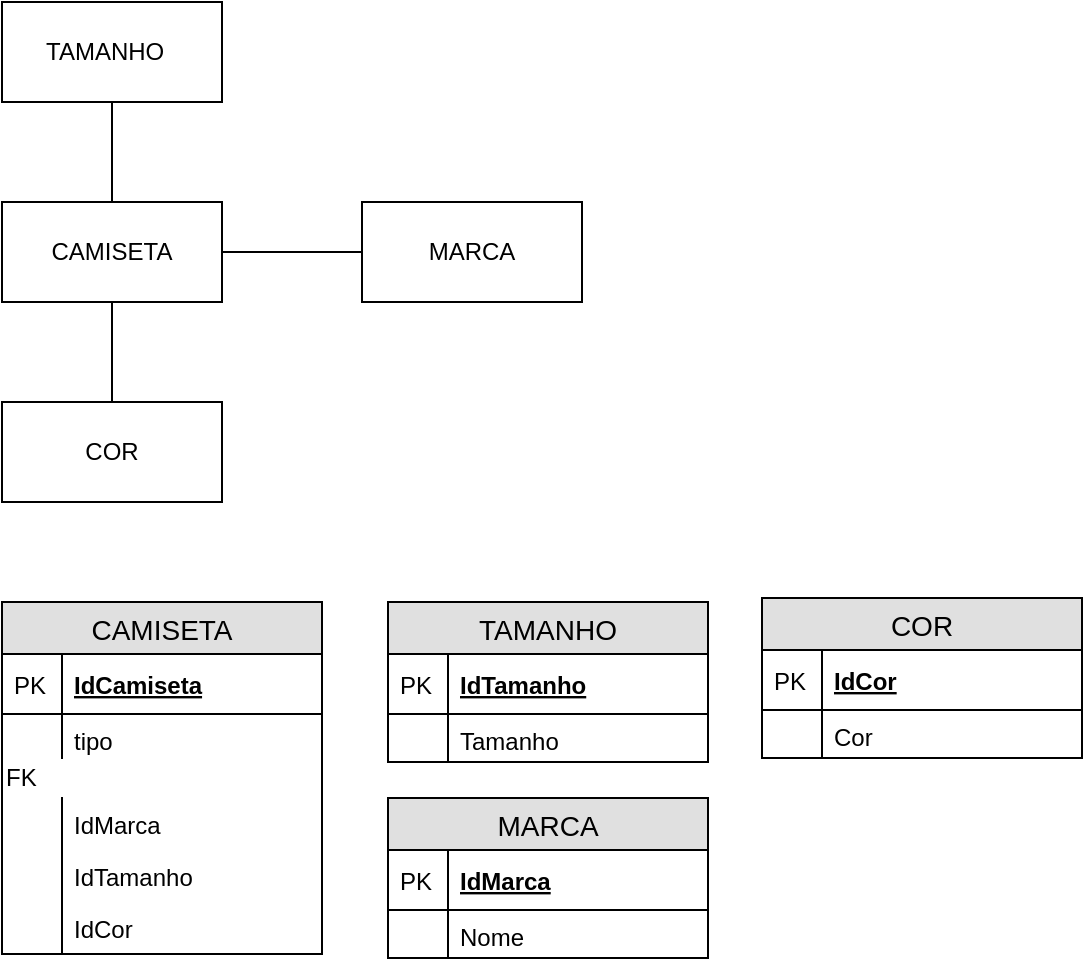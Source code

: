 <mxfile version="11.1.2" type="device"><diagram id="PK1Ko7oPINcFMORCWSDu" name="Page-1"><mxGraphModel dx="694" dy="636" grid="1" gridSize="10" guides="1" tooltips="1" connect="1" arrows="1" fold="1" page="1" pageScale="1" pageWidth="827" pageHeight="1169" math="0" shadow="0"><root><mxCell id="0"/><mxCell id="1" parent="0"/><mxCell id="pGSqwGEL8lmqYCNoQRGY-7" style="edgeStyle=orthogonalEdgeStyle;rounded=0;orthogonalLoop=1;jettySize=auto;html=1;exitX=0.5;exitY=1;exitDx=0;exitDy=0;endArrow=none;endFill=0;" edge="1" parent="1" source="pGSqwGEL8lmqYCNoQRGY-1" target="pGSqwGEL8lmqYCNoQRGY-5"><mxGeometry relative="1" as="geometry"/></mxCell><mxCell id="pGSqwGEL8lmqYCNoQRGY-1" value="" style="rounded=0;whiteSpace=wrap;html=1;" vertex="1" parent="1"><mxGeometry x="60" y="50" width="110" height="50" as="geometry"/></mxCell><mxCell id="pGSqwGEL8lmqYCNoQRGY-3" value="TAMANHO" style="text;html=1;resizable=0;points=[];autosize=1;align=left;verticalAlign=top;spacingTop=-4;" vertex="1" parent="1"><mxGeometry x="80" y="65" width="70" height="20" as="geometry"/></mxCell><mxCell id="pGSqwGEL8lmqYCNoQRGY-8" style="edgeStyle=orthogonalEdgeStyle;rounded=0;orthogonalLoop=1;jettySize=auto;html=1;exitX=0.5;exitY=1;exitDx=0;exitDy=0;entryX=0.5;entryY=0;entryDx=0;entryDy=0;endArrow=none;endFill=0;" edge="1" parent="1" source="pGSqwGEL8lmqYCNoQRGY-5" target="pGSqwGEL8lmqYCNoQRGY-6"><mxGeometry relative="1" as="geometry"/></mxCell><mxCell id="pGSqwGEL8lmqYCNoQRGY-9" style="edgeStyle=orthogonalEdgeStyle;rounded=0;orthogonalLoop=1;jettySize=auto;html=1;exitX=1;exitY=0.5;exitDx=0;exitDy=0;endArrow=none;endFill=0;" edge="1" parent="1" source="pGSqwGEL8lmqYCNoQRGY-5"><mxGeometry relative="1" as="geometry"><mxPoint x="240" y="175" as="targetPoint"/></mxGeometry></mxCell><mxCell id="pGSqwGEL8lmqYCNoQRGY-5" value="CAMISETA" style="rounded=0;whiteSpace=wrap;html=1;" vertex="1" parent="1"><mxGeometry x="60" y="150" width="110" height="50" as="geometry"/></mxCell><mxCell id="pGSqwGEL8lmqYCNoQRGY-6" value="COR" style="rounded=0;whiteSpace=wrap;html=1;" vertex="1" parent="1"><mxGeometry x="60" y="250" width="110" height="50" as="geometry"/></mxCell><mxCell id="pGSqwGEL8lmqYCNoQRGY-10" value="MARCA" style="rounded=0;whiteSpace=wrap;html=1;" vertex="1" parent="1"><mxGeometry x="240" y="150" width="110" height="50" as="geometry"/></mxCell><mxCell id="pGSqwGEL8lmqYCNoQRGY-15" value="CAMISETA" style="swimlane;fontStyle=0;childLayout=stackLayout;horizontal=1;startSize=26;fillColor=#e0e0e0;horizontalStack=0;resizeParent=1;resizeParentMax=0;resizeLast=0;collapsible=1;marginBottom=0;swimlaneFillColor=#ffffff;align=center;fontSize=14;" vertex="1" parent="1"><mxGeometry x="60" y="350" width="160" height="176" as="geometry"/></mxCell><mxCell id="pGSqwGEL8lmqYCNoQRGY-16" value="IdCamiseta" style="shape=partialRectangle;top=0;left=0;right=0;bottom=1;align=left;verticalAlign=middle;fillColor=none;spacingLeft=34;spacingRight=4;overflow=hidden;rotatable=0;points=[[0,0.5],[1,0.5]];portConstraint=eastwest;dropTarget=0;fontStyle=5;fontSize=12;" vertex="1" parent="pGSqwGEL8lmqYCNoQRGY-15"><mxGeometry y="26" width="160" height="30" as="geometry"/></mxCell><mxCell id="pGSqwGEL8lmqYCNoQRGY-17" value="PK" style="shape=partialRectangle;top=0;left=0;bottom=0;fillColor=none;align=left;verticalAlign=middle;spacingLeft=4;spacingRight=4;overflow=hidden;rotatable=0;points=[];portConstraint=eastwest;part=1;fontSize=12;" vertex="1" connectable="0" parent="pGSqwGEL8lmqYCNoQRGY-16"><mxGeometry width="30" height="30" as="geometry"/></mxCell><mxCell id="pGSqwGEL8lmqYCNoQRGY-18" value="tipo" style="shape=partialRectangle;top=0;left=0;right=0;bottom=0;align=left;verticalAlign=top;fillColor=none;spacingLeft=34;spacingRight=4;overflow=hidden;rotatable=0;points=[[0,0.5],[1,0.5]];portConstraint=eastwest;dropTarget=0;fontSize=12;" vertex="1" parent="pGSqwGEL8lmqYCNoQRGY-15"><mxGeometry y="56" width="160" height="22" as="geometry"/></mxCell><mxCell id="pGSqwGEL8lmqYCNoQRGY-19" value="" style="shape=partialRectangle;top=0;left=0;bottom=0;fillColor=none;align=left;verticalAlign=top;spacingLeft=4;spacingRight=4;overflow=hidden;rotatable=0;points=[];portConstraint=eastwest;part=1;fontSize=12;" vertex="1" connectable="0" parent="pGSqwGEL8lmqYCNoQRGY-18"><mxGeometry width="30" height="22" as="geometry"/></mxCell><mxCell id="pGSqwGEL8lmqYCNoQRGY-26" value="FK" style="text;html=1;resizable=0;points=[];autosize=1;align=left;verticalAlign=top;spacingTop=-4;" vertex="1" parent="pGSqwGEL8lmqYCNoQRGY-15"><mxGeometry y="78" width="160" height="20" as="geometry"/></mxCell><mxCell id="pGSqwGEL8lmqYCNoQRGY-20" value="IdMarca" style="shape=partialRectangle;top=0;left=0;right=0;bottom=0;align=left;verticalAlign=top;fillColor=none;spacingLeft=34;spacingRight=4;overflow=hidden;rotatable=0;points=[[0,0.5],[1,0.5]];portConstraint=eastwest;dropTarget=0;fontSize=12;" vertex="1" parent="pGSqwGEL8lmqYCNoQRGY-15"><mxGeometry y="98" width="160" height="26" as="geometry"/></mxCell><mxCell id="pGSqwGEL8lmqYCNoQRGY-21" value="" style="shape=partialRectangle;top=0;left=0;bottom=0;fillColor=none;align=left;verticalAlign=top;spacingLeft=4;spacingRight=4;overflow=hidden;rotatable=0;points=[];portConstraint=eastwest;part=1;fontSize=12;" vertex="1" connectable="0" parent="pGSqwGEL8lmqYCNoQRGY-20"><mxGeometry width="30" height="26" as="geometry"/></mxCell><mxCell id="pGSqwGEL8lmqYCNoQRGY-22" value="IdTamanho" style="shape=partialRectangle;top=0;left=0;right=0;bottom=0;align=left;verticalAlign=top;fillColor=none;spacingLeft=34;spacingRight=4;overflow=hidden;rotatable=0;points=[[0,0.5],[1,0.5]];portConstraint=eastwest;dropTarget=0;fontSize=12;" vertex="1" parent="pGSqwGEL8lmqYCNoQRGY-15"><mxGeometry y="124" width="160" height="26" as="geometry"/></mxCell><mxCell id="pGSqwGEL8lmqYCNoQRGY-23" value="" style="shape=partialRectangle;top=0;left=0;bottom=0;fillColor=none;align=left;verticalAlign=top;spacingLeft=4;spacingRight=4;overflow=hidden;rotatable=0;points=[];portConstraint=eastwest;part=1;fontSize=12;" vertex="1" connectable="0" parent="pGSqwGEL8lmqYCNoQRGY-22"><mxGeometry width="30" height="26" as="geometry"/></mxCell><mxCell id="pGSqwGEL8lmqYCNoQRGY-24" value="IdCor" style="shape=partialRectangle;top=0;left=0;right=0;bottom=0;align=left;verticalAlign=top;fillColor=none;spacingLeft=34;spacingRight=4;overflow=hidden;rotatable=0;points=[[0,0.5],[1,0.5]];portConstraint=eastwest;dropTarget=0;fontSize=12;" vertex="1" parent="pGSqwGEL8lmqYCNoQRGY-15"><mxGeometry y="150" width="160" height="26" as="geometry"/></mxCell><mxCell id="pGSqwGEL8lmqYCNoQRGY-25" value="" style="shape=partialRectangle;top=0;left=0;bottom=0;fillColor=none;align=left;verticalAlign=top;spacingLeft=4;spacingRight=4;overflow=hidden;rotatable=0;points=[];portConstraint=eastwest;part=1;fontSize=12;" vertex="1" connectable="0" parent="pGSqwGEL8lmqYCNoQRGY-24"><mxGeometry width="30" height="26" as="geometry"/></mxCell><mxCell id="pGSqwGEL8lmqYCNoQRGY-29" value="TAMANHO" style="swimlane;fontStyle=0;childLayout=stackLayout;horizontal=1;startSize=26;fillColor=#e0e0e0;horizontalStack=0;resizeParent=1;resizeParentMax=0;resizeLast=0;collapsible=1;marginBottom=0;swimlaneFillColor=#ffffff;align=center;fontSize=14;" vertex="1" parent="1"><mxGeometry x="253" y="350" width="160" height="80" as="geometry"/></mxCell><mxCell id="pGSqwGEL8lmqYCNoQRGY-30" value="IdTamanho" style="shape=partialRectangle;top=0;left=0;right=0;bottom=1;align=left;verticalAlign=middle;fillColor=none;spacingLeft=34;spacingRight=4;overflow=hidden;rotatable=0;points=[[0,0.5],[1,0.5]];portConstraint=eastwest;dropTarget=0;fontStyle=5;fontSize=12;" vertex="1" parent="pGSqwGEL8lmqYCNoQRGY-29"><mxGeometry y="26" width="160" height="30" as="geometry"/></mxCell><mxCell id="pGSqwGEL8lmqYCNoQRGY-31" value="PK" style="shape=partialRectangle;top=0;left=0;bottom=0;fillColor=none;align=left;verticalAlign=middle;spacingLeft=4;spacingRight=4;overflow=hidden;rotatable=0;points=[];portConstraint=eastwest;part=1;fontSize=12;" vertex="1" connectable="0" parent="pGSqwGEL8lmqYCNoQRGY-30"><mxGeometry width="30" height="30" as="geometry"/></mxCell><mxCell id="pGSqwGEL8lmqYCNoQRGY-32" value="Tamanho" style="shape=partialRectangle;top=0;left=0;right=0;bottom=0;align=left;verticalAlign=top;fillColor=none;spacingLeft=34;spacingRight=4;overflow=hidden;rotatable=0;points=[[0,0.5],[1,0.5]];portConstraint=eastwest;dropTarget=0;fontSize=12;" vertex="1" parent="pGSqwGEL8lmqYCNoQRGY-29"><mxGeometry y="56" width="160" height="24" as="geometry"/></mxCell><mxCell id="pGSqwGEL8lmqYCNoQRGY-33" value="" style="shape=partialRectangle;top=0;left=0;bottom=0;fillColor=none;align=left;verticalAlign=top;spacingLeft=4;spacingRight=4;overflow=hidden;rotatable=0;points=[];portConstraint=eastwest;part=1;fontSize=12;" vertex="1" connectable="0" parent="pGSqwGEL8lmqYCNoQRGY-32"><mxGeometry width="30" height="24" as="geometry"/></mxCell><mxCell id="pGSqwGEL8lmqYCNoQRGY-41" value="MARCA" style="swimlane;fontStyle=0;childLayout=stackLayout;horizontal=1;startSize=26;fillColor=#e0e0e0;horizontalStack=0;resizeParent=1;resizeParentMax=0;resizeLast=0;collapsible=1;marginBottom=0;swimlaneFillColor=#ffffff;align=center;fontSize=14;" vertex="1" parent="1"><mxGeometry x="253" y="448" width="160" height="80" as="geometry"/></mxCell><mxCell id="pGSqwGEL8lmqYCNoQRGY-42" value="IdMarca" style="shape=partialRectangle;top=0;left=0;right=0;bottom=1;align=left;verticalAlign=middle;fillColor=none;spacingLeft=34;spacingRight=4;overflow=hidden;rotatable=0;points=[[0,0.5],[1,0.5]];portConstraint=eastwest;dropTarget=0;fontStyle=5;fontSize=12;" vertex="1" parent="pGSqwGEL8lmqYCNoQRGY-41"><mxGeometry y="26" width="160" height="30" as="geometry"/></mxCell><mxCell id="pGSqwGEL8lmqYCNoQRGY-43" value="PK" style="shape=partialRectangle;top=0;left=0;bottom=0;fillColor=none;align=left;verticalAlign=middle;spacingLeft=4;spacingRight=4;overflow=hidden;rotatable=0;points=[];portConstraint=eastwest;part=1;fontSize=12;" vertex="1" connectable="0" parent="pGSqwGEL8lmqYCNoQRGY-42"><mxGeometry width="30" height="30" as="geometry"/></mxCell><mxCell id="pGSqwGEL8lmqYCNoQRGY-44" value="Nome" style="shape=partialRectangle;top=0;left=0;right=0;bottom=0;align=left;verticalAlign=top;fillColor=none;spacingLeft=34;spacingRight=4;overflow=hidden;rotatable=0;points=[[0,0.5],[1,0.5]];portConstraint=eastwest;dropTarget=0;fontSize=12;" vertex="1" parent="pGSqwGEL8lmqYCNoQRGY-41"><mxGeometry y="56" width="160" height="24" as="geometry"/></mxCell><mxCell id="pGSqwGEL8lmqYCNoQRGY-45" value="" style="shape=partialRectangle;top=0;left=0;bottom=0;fillColor=none;align=left;verticalAlign=top;spacingLeft=4;spacingRight=4;overflow=hidden;rotatable=0;points=[];portConstraint=eastwest;part=1;fontSize=12;" vertex="1" connectable="0" parent="pGSqwGEL8lmqYCNoQRGY-44"><mxGeometry width="30" height="24" as="geometry"/></mxCell><mxCell id="pGSqwGEL8lmqYCNoQRGY-46" value="COR" style="swimlane;fontStyle=0;childLayout=stackLayout;horizontal=1;startSize=26;fillColor=#e0e0e0;horizontalStack=0;resizeParent=1;resizeParentMax=0;resizeLast=0;collapsible=1;marginBottom=0;swimlaneFillColor=#ffffff;align=center;fontSize=14;" vertex="1" parent="1"><mxGeometry x="440" y="348" width="160" height="80" as="geometry"/></mxCell><mxCell id="pGSqwGEL8lmqYCNoQRGY-47" value="IdCor" style="shape=partialRectangle;top=0;left=0;right=0;bottom=1;align=left;verticalAlign=middle;fillColor=none;spacingLeft=34;spacingRight=4;overflow=hidden;rotatable=0;points=[[0,0.5],[1,0.5]];portConstraint=eastwest;dropTarget=0;fontStyle=5;fontSize=12;" vertex="1" parent="pGSqwGEL8lmqYCNoQRGY-46"><mxGeometry y="26" width="160" height="30" as="geometry"/></mxCell><mxCell id="pGSqwGEL8lmqYCNoQRGY-48" value="PK" style="shape=partialRectangle;top=0;left=0;bottom=0;fillColor=none;align=left;verticalAlign=middle;spacingLeft=4;spacingRight=4;overflow=hidden;rotatable=0;points=[];portConstraint=eastwest;part=1;fontSize=12;" vertex="1" connectable="0" parent="pGSqwGEL8lmqYCNoQRGY-47"><mxGeometry width="30" height="30" as="geometry"/></mxCell><mxCell id="pGSqwGEL8lmqYCNoQRGY-49" value="Cor" style="shape=partialRectangle;top=0;left=0;right=0;bottom=0;align=left;verticalAlign=top;fillColor=none;spacingLeft=34;spacingRight=4;overflow=hidden;rotatable=0;points=[[0,0.5],[1,0.5]];portConstraint=eastwest;dropTarget=0;fontSize=12;" vertex="1" parent="pGSqwGEL8lmqYCNoQRGY-46"><mxGeometry y="56" width="160" height="24" as="geometry"/></mxCell><mxCell id="pGSqwGEL8lmqYCNoQRGY-50" value="" style="shape=partialRectangle;top=0;left=0;bottom=0;fillColor=none;align=left;verticalAlign=top;spacingLeft=4;spacingRight=4;overflow=hidden;rotatable=0;points=[];portConstraint=eastwest;part=1;fontSize=12;" vertex="1" connectable="0" parent="pGSqwGEL8lmqYCNoQRGY-49"><mxGeometry width="30" height="24" as="geometry"/></mxCell></root></mxGraphModel></diagram></mxfile>